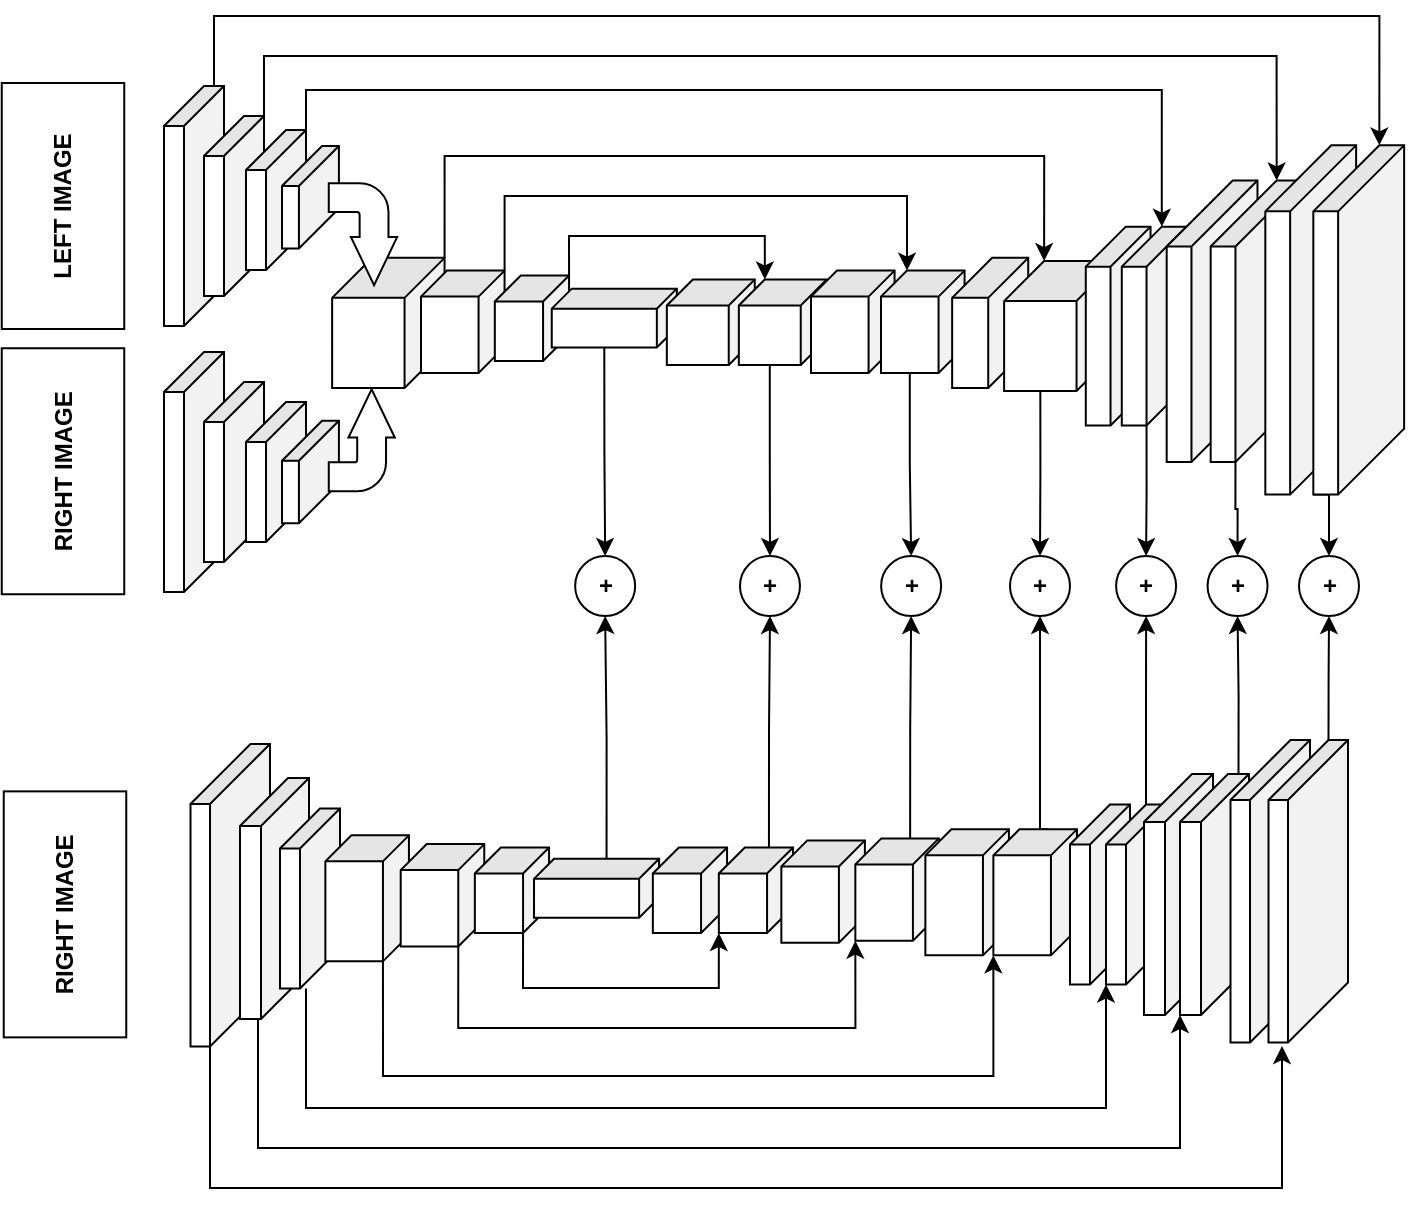 <mxfile version="16.5.3" type="github">
  <diagram id="XJV9W_cmDKWi7Rnc3LGd" name="Page-1">
    <mxGraphModel dx="1364" dy="619" grid="1" gridSize="10" guides="1" tooltips="1" connect="1" arrows="1" fold="1" page="1" pageScale="1" pageWidth="850" pageHeight="1100" math="0" shadow="0">
      <root>
        <mxCell id="0" />
        <mxCell id="1" parent="0" />
        <mxCell id="3e6isMqfdNkGdxpLTALY-46" style="edgeStyle=orthogonalEdgeStyle;rounded=0;orthogonalLoop=1;jettySize=auto;html=1;exitX=0;exitY=0;exitDx=0;exitDy=5.0;exitPerimeter=0;entryX=0;entryY=0;entryDx=0;entryDy=12.4;entryPerimeter=0;" edge="1" parent="1" source="ripQ546PBSJGRs5OGgcQ-14" target="j10uJciGInbWVbVoU815-24">
          <mxGeometry relative="1" as="geometry">
            <Array as="points">
              <mxPoint x="187" y="90" />
              <mxPoint x="770" y="90" />
            </Array>
          </mxGeometry>
        </mxCell>
        <mxCell id="ripQ546PBSJGRs5OGgcQ-14" value="" style="shape=cube;whiteSpace=wrap;html=1;boundedLbl=1;backgroundOutline=1;darkOpacity=0.05;darkOpacity2=0.1;rotation=90;" parent="1" vertex="1">
          <mxGeometry x="117" y="170" width="120" height="30" as="geometry" />
        </mxCell>
        <mxCell id="3e6isMqfdNkGdxpLTALY-47" style="edgeStyle=orthogonalEdgeStyle;rounded=0;orthogonalLoop=1;jettySize=auto;html=1;exitX=0;exitY=0;exitDx=0;exitDy=0;exitPerimeter=0;entryX=0;entryY=0;entryDx=0;entryDy=12.4;entryPerimeter=0;" edge="1" parent="1" source="ripQ546PBSJGRs5OGgcQ-15" target="j10uJciGInbWVbVoU815-22">
          <mxGeometry relative="1" as="geometry">
            <Array as="points">
              <mxPoint x="212" y="110" />
              <mxPoint x="718" y="110" />
            </Array>
          </mxGeometry>
        </mxCell>
        <mxCell id="ripQ546PBSJGRs5OGgcQ-15" value="" style="shape=cube;whiteSpace=wrap;html=1;boundedLbl=1;backgroundOutline=1;darkOpacity=0.05;darkOpacity2=0.1;rotation=90;" parent="1" vertex="1">
          <mxGeometry x="152" y="170" width="90" height="30" as="geometry" />
        </mxCell>
        <mxCell id="qjHNvClsbBAqryhqXB2U-27" style="edgeStyle=orthogonalEdgeStyle;rounded=0;orthogonalLoop=1;jettySize=auto;html=1;exitX=0;exitY=0;exitDx=0;exitDy=0;exitPerimeter=0;entryX=0;entryY=0;entryDx=0;entryDy=12.37;entryPerimeter=0;" parent="1" source="ripQ546PBSJGRs5OGgcQ-16" target="j10uJciGInbWVbVoU815-20" edge="1">
          <mxGeometry relative="1" as="geometry">
            <mxPoint x="710" y="150" as="targetPoint" />
          </mxGeometry>
        </mxCell>
        <mxCell id="ripQ546PBSJGRs5OGgcQ-16" value="" style="shape=cube;whiteSpace=wrap;html=1;boundedLbl=1;backgroundOutline=1;darkOpacity=0.05;darkOpacity2=0.1;rotation=90;" parent="1" vertex="1">
          <mxGeometry x="183" y="167" width="70" height="30" as="geometry" />
        </mxCell>
        <mxCell id="ripQ546PBSJGRs5OGgcQ-17" value="" style="shape=cube;whiteSpace=wrap;html=1;boundedLbl=1;backgroundOutline=1;darkOpacity=0.05;darkOpacity2=0.1;rotation=90;" parent="1" vertex="1">
          <mxGeometry x="117" y="303" width="120" height="30" as="geometry" />
        </mxCell>
        <mxCell id="ripQ546PBSJGRs5OGgcQ-18" value="" style="shape=cube;whiteSpace=wrap;html=1;boundedLbl=1;backgroundOutline=1;darkOpacity=0.05;darkOpacity2=0.1;rotation=90;" parent="1" vertex="1">
          <mxGeometry x="152" y="303" width="90" height="30" as="geometry" />
        </mxCell>
        <mxCell id="ripQ546PBSJGRs5OGgcQ-19" value="" style="shape=cube;whiteSpace=wrap;html=1;boundedLbl=1;backgroundOutline=1;darkOpacity=0.05;darkOpacity2=0.1;rotation=90;" parent="1" vertex="1">
          <mxGeometry x="183" y="303" width="70" height="30" as="geometry" />
        </mxCell>
        <mxCell id="gHIy9yLXrVZsT-g1AwRH-1" value="" style="shape=cube;whiteSpace=wrap;html=1;boundedLbl=1;backgroundOutline=1;darkOpacity=0.05;darkOpacity2=0.1;rotation=90;" parent="1" vertex="1">
          <mxGeometry x="209.61" y="166.41" width="51.25" height="28.45" as="geometry" />
        </mxCell>
        <mxCell id="gHIy9yLXrVZsT-g1AwRH-2" value="" style="shape=cube;whiteSpace=wrap;html=1;boundedLbl=1;backgroundOutline=1;darkOpacity=0.05;darkOpacity2=0.1;rotation=90;" parent="1" vertex="1">
          <mxGeometry x="209.61" y="303.78" width="51.25" height="28.45" as="geometry" />
        </mxCell>
        <mxCell id="gHIy9yLXrVZsT-g1AwRH-4" value="&lt;b&gt;LEFT IMAGE&lt;/b&gt;" style="rounded=0;whiteSpace=wrap;html=1;rotation=-90;" parent="1" vertex="1">
          <mxGeometry x="50" y="154.38" width="123" height="61.25" as="geometry" />
        </mxCell>
        <mxCell id="gHIy9yLXrVZsT-g1AwRH-5" value="&lt;b&gt;RIGHT IMAGE&lt;/b&gt;" style="rounded=0;whiteSpace=wrap;html=1;rotation=-90;" parent="1" vertex="1">
          <mxGeometry x="50" y="287" width="123" height="61.25" as="geometry" />
        </mxCell>
        <mxCell id="3e6isMqfdNkGdxpLTALY-48" style="edgeStyle=orthogonalEdgeStyle;rounded=0;orthogonalLoop=1;jettySize=auto;html=1;exitX=0;exitY=0;exitDx=0;exitDy=0;exitPerimeter=0;entryX=0;entryY=0;entryDx=0;entryDy=36.21;entryPerimeter=0;" edge="1" parent="1" source="gHIy9yLXrVZsT-g1AwRH-6" target="j10uJciGInbWVbVoU815-18">
          <mxGeometry relative="1" as="geometry">
            <Array as="points">
              <mxPoint x="302" y="160" />
              <mxPoint x="602" y="160" />
            </Array>
          </mxGeometry>
        </mxCell>
        <mxCell id="gHIy9yLXrVZsT-g1AwRH-6" value="" style="shape=cube;whiteSpace=wrap;html=1;boundedLbl=1;backgroundOutline=1;darkOpacity=0.05;darkOpacity2=0.1;rotation=90;" parent="1" vertex="1">
          <mxGeometry x="241.67" y="215.33" width="65.01" height="56.21" as="geometry" />
        </mxCell>
        <mxCell id="gHIy9yLXrVZsT-g1AwRH-16" value="" style="html=1;shadow=0;dashed=0;align=center;verticalAlign=middle;shape=mxgraph.arrows2.bendArrow;dy=7.21;dx=24.16;notch=0;arrowHead=23.15;rounded=1;rotation=90;" parent="1" vertex="1">
          <mxGeometry x="236" y="182" width="50.99" height="34.21" as="geometry" />
        </mxCell>
        <mxCell id="j10uJciGInbWVbVoU815-2" value="" style="html=1;shadow=0;dashed=0;align=center;verticalAlign=middle;shape=mxgraph.arrows2.bendArrow;dy=7.21;dx=24.16;notch=0;arrowHead=23.15;rounded=1;rotation=-90;flipV=1;" parent="1" vertex="1">
          <mxGeometry x="235.39" y="285.61" width="50.99" height="33" as="geometry" />
        </mxCell>
        <mxCell id="3e6isMqfdNkGdxpLTALY-1" style="edgeStyle=orthogonalEdgeStyle;rounded=0;orthogonalLoop=1;jettySize=auto;html=1;exitX=0;exitY=0;exitDx=0;exitDy=0;exitPerimeter=0;entryX=0;entryY=0;entryDx=0;entryDy=28.78;entryPerimeter=0;" edge="1" parent="1" source="j10uJciGInbWVbVoU815-4" target="j10uJciGInbWVbVoU815-15">
          <mxGeometry relative="1" as="geometry">
            <Array as="points">
              <mxPoint x="332" y="180" />
              <mxPoint x="534" y="180" />
            </Array>
          </mxGeometry>
        </mxCell>
        <mxCell id="j10uJciGInbWVbVoU815-4" value="" style="shape=cube;whiteSpace=wrap;html=1;boundedLbl=1;backgroundOutline=1;darkOpacity=0.05;darkOpacity2=0.1;rotation=90;size=13;" parent="1" vertex="1">
          <mxGeometry x="285.82" y="221.99" width="51.15" height="41.78" as="geometry" />
        </mxCell>
        <mxCell id="3e6isMqfdNkGdxpLTALY-2" style="edgeStyle=orthogonalEdgeStyle;rounded=0;orthogonalLoop=1;jettySize=auto;html=1;exitX=0;exitY=0;exitDx=0;exitDy=0;exitPerimeter=0;entryX=0;entryY=0;entryDx=0;entryDy=30.95;entryPerimeter=0;" edge="1" parent="1" source="j10uJciGInbWVbVoU815-6" target="j10uJciGInbWVbVoU815-12">
          <mxGeometry relative="1" as="geometry">
            <Array as="points">
              <mxPoint x="364" y="200" />
              <mxPoint x="462" y="200" />
            </Array>
          </mxGeometry>
        </mxCell>
        <mxCell id="j10uJciGInbWVbVoU815-6" value="" style="shape=cube;whiteSpace=wrap;html=1;boundedLbl=1;backgroundOutline=1;darkOpacity=0.05;darkOpacity2=0.1;rotation=90;size=13;" parent="1" vertex="1">
          <mxGeometry x="324.57" y="222.56" width="42.81" height="37.11" as="geometry" />
        </mxCell>
        <mxCell id="3e6isMqfdNkGdxpLTALY-34" style="edgeStyle=orthogonalEdgeStyle;rounded=0;orthogonalLoop=1;jettySize=auto;html=1;exitX=0;exitY=0;exitDx=29.43;exitDy=36.27;exitPerimeter=0;entryX=0.5;entryY=0;entryDx=0;entryDy=0;" edge="1" parent="1" source="j10uJciGInbWVbVoU815-8" target="3e6isMqfdNkGdxpLTALY-8">
          <mxGeometry relative="1" as="geometry" />
        </mxCell>
        <mxCell id="j10uJciGInbWVbVoU815-8" value="" style="shape=cube;whiteSpace=wrap;html=1;boundedLbl=1;backgroundOutline=1;darkOpacity=0.05;darkOpacity2=0.1;rotation=90;size=10;" parent="1" vertex="1">
          <mxGeometry x="372.44" y="209.77" width="29.43" height="62.54" as="geometry" />
        </mxCell>
        <mxCell id="j10uJciGInbWVbVoU815-9" value="" style="shape=cube;whiteSpace=wrap;html=1;boundedLbl=1;backgroundOutline=1;darkOpacity=0.05;darkOpacity2=0.1;rotation=90;size=13;" parent="1" vertex="1">
          <mxGeometry x="413.99" y="221.14" width="42.81" height="43.95" as="geometry" />
        </mxCell>
        <mxCell id="3e6isMqfdNkGdxpLTALY-21" style="edgeStyle=orthogonalEdgeStyle;rounded=0;orthogonalLoop=1;jettySize=auto;html=1;exitX=0;exitY=0;exitDx=42.81;exitDy=28.475;exitPerimeter=0;entryX=0.5;entryY=0;entryDx=0;entryDy=0;" edge="1" parent="1" source="j10uJciGInbWVbVoU815-12" target="3e6isMqfdNkGdxpLTALY-20">
          <mxGeometry relative="1" as="geometry" />
        </mxCell>
        <mxCell id="j10uJciGInbWVbVoU815-12" value="" style="shape=cube;whiteSpace=wrap;html=1;boundedLbl=1;backgroundOutline=1;darkOpacity=0.05;darkOpacity2=0.1;rotation=90;size=13;" parent="1" vertex="1">
          <mxGeometry x="449.99" y="221.14" width="42.81" height="43.95" as="geometry" />
        </mxCell>
        <mxCell id="j10uJciGInbWVbVoU815-14" value="" style="shape=cube;whiteSpace=wrap;html=1;boundedLbl=1;backgroundOutline=1;darkOpacity=0.05;darkOpacity2=0.1;rotation=90;size=13;" parent="1" vertex="1">
          <mxGeometry x="480.82" y="221.99" width="51.15" height="41.78" as="geometry" />
        </mxCell>
        <mxCell id="3e6isMqfdNkGdxpLTALY-25" style="edgeStyle=orthogonalEdgeStyle;rounded=0;orthogonalLoop=1;jettySize=auto;html=1;exitX=0;exitY=0;exitDx=51.15;exitDy=27.39;exitPerimeter=0;entryX=0.5;entryY=0;entryDx=0;entryDy=0;" edge="1" parent="1" source="j10uJciGInbWVbVoU815-15" target="3e6isMqfdNkGdxpLTALY-23">
          <mxGeometry relative="1" as="geometry" />
        </mxCell>
        <mxCell id="j10uJciGInbWVbVoU815-15" value="" style="shape=cube;whiteSpace=wrap;html=1;boundedLbl=1;backgroundOutline=1;darkOpacity=0.05;darkOpacity2=0.1;rotation=90;size=13;" parent="1" vertex="1">
          <mxGeometry x="515.82" y="221.99" width="51.15" height="41.78" as="geometry" />
        </mxCell>
        <mxCell id="j10uJciGInbWVbVoU815-17" value="" style="shape=cube;whiteSpace=wrap;html=1;boundedLbl=1;backgroundOutline=1;darkOpacity=0.05;darkOpacity2=0.1;rotation=90;" parent="1" vertex="1">
          <mxGeometry x="542.59" y="224.42" width="65.01" height="38.04" as="geometry" />
        </mxCell>
        <mxCell id="3e6isMqfdNkGdxpLTALY-32" style="edgeStyle=orthogonalEdgeStyle;rounded=0;orthogonalLoop=1;jettySize=auto;html=1;exitX=0;exitY=0;exitDx=65.01;exitDy=38.105;exitPerimeter=0;entryX=0.5;entryY=0;entryDx=0;entryDy=0;" edge="1" parent="1" source="j10uJciGInbWVbVoU815-18" target="3e6isMqfdNkGdxpLTALY-28">
          <mxGeometry relative="1" as="geometry" />
        </mxCell>
        <mxCell id="j10uJciGInbWVbVoU815-18" value="" style="shape=cube;whiteSpace=wrap;html=1;boundedLbl=1;backgroundOutline=1;darkOpacity=0.05;darkOpacity2=0.1;rotation=90;" parent="1" vertex="1">
          <mxGeometry x="577.66" y="216.92" width="65.01" height="56.21" as="geometry" />
        </mxCell>
        <mxCell id="j10uJciGInbWVbVoU815-19" value="" style="shape=cube;whiteSpace=wrap;html=1;boundedLbl=1;backgroundOutline=1;darkOpacity=0.05;darkOpacity2=0.1;rotation=90;" parent="1" vertex="1">
          <mxGeometry x="589.38" y="228.84" width="99.4" height="32.37" as="geometry" />
        </mxCell>
        <mxCell id="3e6isMqfdNkGdxpLTALY-38" style="edgeStyle=orthogonalEdgeStyle;rounded=0;orthogonalLoop=1;jettySize=auto;html=1;exitX=0;exitY=0;exitDx=99.4;exitDy=20;exitPerimeter=0;entryX=0.5;entryY=0;entryDx=0;entryDy=0;" edge="1" parent="1" source="j10uJciGInbWVbVoU815-20" target="3e6isMqfdNkGdxpLTALY-35">
          <mxGeometry relative="1" as="geometry" />
        </mxCell>
        <mxCell id="j10uJciGInbWVbVoU815-20" value="" style="shape=cube;whiteSpace=wrap;html=1;boundedLbl=1;backgroundOutline=1;darkOpacity=0.05;darkOpacity2=0.1;rotation=90;" parent="1" vertex="1">
          <mxGeometry x="607.38" y="228.84" width="99.4" height="32.37" as="geometry" />
        </mxCell>
        <mxCell id="j10uJciGInbWVbVoU815-21" value="" style="shape=cube;whiteSpace=wrap;html=1;boundedLbl=1;backgroundOutline=1;darkOpacity=0.05;darkOpacity2=0.1;rotation=90;size=33;" parent="1" vertex="1">
          <mxGeometry x="615.67" y="219.91" width="140.74" height="45.4" as="geometry" />
        </mxCell>
        <mxCell id="3e6isMqfdNkGdxpLTALY-41" style="edgeStyle=orthogonalEdgeStyle;rounded=0;orthogonalLoop=1;jettySize=auto;html=1;exitX=0;exitY=0;exitDx=140.74;exitDy=33;exitPerimeter=0;entryX=0.5;entryY=0;entryDx=0;entryDy=0;" edge="1" parent="1" source="j10uJciGInbWVbVoU815-22" target="3e6isMqfdNkGdxpLTALY-36">
          <mxGeometry relative="1" as="geometry" />
        </mxCell>
        <mxCell id="j10uJciGInbWVbVoU815-22" value="" style="shape=cube;whiteSpace=wrap;html=1;boundedLbl=1;backgroundOutline=1;darkOpacity=0.05;darkOpacity2=0.1;rotation=90;size=33;" parent="1" vertex="1">
          <mxGeometry x="637.67" y="219.91" width="140.74" height="45.4" as="geometry" />
        </mxCell>
        <mxCell id="j10uJciGInbWVbVoU815-23" value="" style="shape=cube;whiteSpace=wrap;html=1;boundedLbl=1;backgroundOutline=1;darkOpacity=0.05;darkOpacity2=0.1;rotation=90;size=33;" parent="1" vertex="1">
          <mxGeometry x="648.05" y="219.29" width="174.63" height="45.4" as="geometry" />
        </mxCell>
        <mxCell id="3e6isMqfdNkGdxpLTALY-42" style="edgeStyle=orthogonalEdgeStyle;rounded=0;orthogonalLoop=1;jettySize=auto;html=1;exitX=1;exitY=1;exitDx=0;exitDy=0;exitPerimeter=0;entryX=0.5;entryY=0;entryDx=0;entryDy=0;" edge="1" parent="1" source="j10uJciGInbWVbVoU815-24" target="3e6isMqfdNkGdxpLTALY-37">
          <mxGeometry relative="1" as="geometry" />
        </mxCell>
        <mxCell id="j10uJciGInbWVbVoU815-24" value="" style="shape=cube;whiteSpace=wrap;html=1;boundedLbl=1;backgroundOutline=1;darkOpacity=0.05;darkOpacity2=0.1;rotation=90;size=33;" parent="1" vertex="1">
          <mxGeometry x="672.05" y="219.29" width="174.63" height="45.4" as="geometry" />
        </mxCell>
        <mxCell id="qjHNvClsbBAqryhqXB2U-22" style="edgeStyle=orthogonalEdgeStyle;rounded=0;orthogonalLoop=1;jettySize=auto;html=1;exitX=0;exitY=0;exitDx=151.25;exitDy=30;exitPerimeter=0;" parent="1" source="qjHNvClsbBAqryhqXB2U-1" edge="1">
          <mxGeometry relative="1" as="geometry">
            <mxPoint x="721" y="605" as="targetPoint" />
            <Array as="points">
              <mxPoint x="185" y="676" />
              <mxPoint x="721" y="676" />
            </Array>
          </mxGeometry>
        </mxCell>
        <mxCell id="qjHNvClsbBAqryhqXB2U-1" value="" style="shape=cube;whiteSpace=wrap;html=1;boundedLbl=1;backgroundOutline=1;darkOpacity=0.05;darkOpacity2=0.1;rotation=90;size=30;" parent="1" vertex="1">
          <mxGeometry x="119.5" y="509.75" width="151.25" height="39.75" as="geometry" />
        </mxCell>
        <mxCell id="3e6isMqfdNkGdxpLTALY-3" style="edgeStyle=orthogonalEdgeStyle;rounded=0;orthogonalLoop=1;jettySize=auto;html=1;exitX=0;exitY=0;exitDx=120.5;exitDy=24;exitPerimeter=0;entryX=1;entryY=1;entryDx=0;entryDy=0;entryPerimeter=0;" edge="1" parent="1" source="qjHNvClsbBAqryhqXB2U-2" target="qjHNvClsbBAqryhqXB2U-19">
          <mxGeometry relative="1" as="geometry">
            <Array as="points">
              <mxPoint x="209" y="656" />
              <mxPoint x="670" y="656" />
            </Array>
          </mxGeometry>
        </mxCell>
        <mxCell id="qjHNvClsbBAqryhqXB2U-2" value="" style="shape=cube;whiteSpace=wrap;html=1;boundedLbl=1;backgroundOutline=1;darkOpacity=0.05;darkOpacity2=0.1;rotation=90;size=24;" parent="1" vertex="1">
          <mxGeometry x="157" y="514" width="120.5" height="34.5" as="geometry" />
        </mxCell>
        <mxCell id="3e6isMqfdNkGdxpLTALY-4" style="edgeStyle=orthogonalEdgeStyle;rounded=0;orthogonalLoop=1;jettySize=auto;html=1;exitX=0;exitY=0;exitDx=90;exitDy=20;exitPerimeter=0;entryX=1;entryY=1;entryDx=0;entryDy=0;entryPerimeter=0;" edge="1" parent="1" target="qjHNvClsbBAqryhqXB2U-17">
          <mxGeometry relative="1" as="geometry">
            <mxPoint x="233" y="576.25" as="sourcePoint" />
            <Array as="points">
              <mxPoint x="233" y="636" />
              <mxPoint x="633" y="636" />
            </Array>
          </mxGeometry>
        </mxCell>
        <mxCell id="qjHNvClsbBAqryhqXB2U-3" value="" style="shape=cube;whiteSpace=wrap;html=1;boundedLbl=1;backgroundOutline=1;darkOpacity=0.05;darkOpacity2=0.1;rotation=90;" parent="1" vertex="1">
          <mxGeometry x="190" y="516.25" width="90" height="30" as="geometry" />
        </mxCell>
        <mxCell id="3e6isMqfdNkGdxpLTALY-45" style="edgeStyle=orthogonalEdgeStyle;rounded=0;orthogonalLoop=1;jettySize=auto;html=1;exitX=0;exitY=0;exitDx=63.0;exitDy=13;exitPerimeter=0;entryX=1;entryY=1;entryDx=0;entryDy=0;entryPerimeter=0;" edge="1" parent="1" source="qjHNvClsbBAqryhqXB2U-4" target="qjHNvClsbBAqryhqXB2U-15">
          <mxGeometry relative="1" as="geometry">
            <Array as="points">
              <mxPoint x="272" y="620" />
              <mxPoint x="577" y="620" />
            </Array>
          </mxGeometry>
        </mxCell>
        <mxCell id="qjHNvClsbBAqryhqXB2U-4" value="" style="shape=cube;whiteSpace=wrap;html=1;boundedLbl=1;backgroundOutline=1;darkOpacity=0.05;darkOpacity2=0.1;rotation=90;size=13;" parent="1" vertex="1">
          <mxGeometry x="232.08" y="510.29" width="63" height="41.78" as="geometry" />
        </mxCell>
        <mxCell id="3e6isMqfdNkGdxpLTALY-6" style="edgeStyle=orthogonalEdgeStyle;rounded=0;orthogonalLoop=1;jettySize=auto;html=1;exitX=0;exitY=0;exitDx=51.15;exitDy=13;exitPerimeter=0;entryX=1;entryY=1;entryDx=0;entryDy=0;entryPerimeter=0;" edge="1" parent="1" source="qjHNvClsbBAqryhqXB2U-5" target="qjHNvClsbBAqryhqXB2U-13">
          <mxGeometry relative="1" as="geometry">
            <Array as="points">
              <mxPoint x="309" y="596" />
              <mxPoint x="507" y="596" />
            </Array>
          </mxGeometry>
        </mxCell>
        <mxCell id="qjHNvClsbBAqryhqXB2U-5" value="" style="shape=cube;whiteSpace=wrap;html=1;boundedLbl=1;backgroundOutline=1;darkOpacity=0.05;darkOpacity2=0.1;rotation=90;size=13;" parent="1" vertex="1">
          <mxGeometry x="275.67" y="508.73" width="51.15" height="41.78" as="geometry" />
        </mxCell>
        <mxCell id="3e6isMqfdNkGdxpLTALY-7" style="edgeStyle=orthogonalEdgeStyle;rounded=0;orthogonalLoop=1;jettySize=auto;html=1;exitX=0;exitY=0;exitDx=42.81;exitDy=13;exitPerimeter=0;entryX=1;entryY=1;entryDx=0;entryDy=0;entryPerimeter=0;" edge="1" parent="1" source="qjHNvClsbBAqryhqXB2U-6" target="qjHNvClsbBAqryhqXB2U-10">
          <mxGeometry relative="1" as="geometry">
            <Array as="points">
              <mxPoint x="342" y="576" />
              <mxPoint x="439" y="576" />
            </Array>
          </mxGeometry>
        </mxCell>
        <mxCell id="qjHNvClsbBAqryhqXB2U-6" value="" style="shape=cube;whiteSpace=wrap;html=1;boundedLbl=1;backgroundOutline=1;darkOpacity=0.05;darkOpacity2=0.1;rotation=90;size=13;" parent="1" vertex="1">
          <mxGeometry x="314.57" y="508.56" width="42.81" height="37.11" as="geometry" />
        </mxCell>
        <mxCell id="3e6isMqfdNkGdxpLTALY-33" style="edgeStyle=orthogonalEdgeStyle;rounded=0;orthogonalLoop=1;jettySize=auto;html=1;exitX=0;exitY=0;exitDx=0;exitDy=26.27;exitPerimeter=0;entryX=0.5;entryY=1;entryDx=0;entryDy=0;" edge="1" parent="1" source="qjHNvClsbBAqryhqXB2U-7" target="3e6isMqfdNkGdxpLTALY-8">
          <mxGeometry relative="1" as="geometry" />
        </mxCell>
        <mxCell id="qjHNvClsbBAqryhqXB2U-7" value="" style="shape=cube;whiteSpace=wrap;html=1;boundedLbl=1;backgroundOutline=1;darkOpacity=0.05;darkOpacity2=0.1;rotation=90;size=10;" parent="1" vertex="1">
          <mxGeometry x="363.57" y="494.84" width="29.43" height="62.54" as="geometry" />
        </mxCell>
        <mxCell id="qjHNvClsbBAqryhqXB2U-8" value="&lt;b&gt;RIGHT IMAGE&lt;/b&gt;" style="rounded=0;whiteSpace=wrap;html=1;rotation=-90;" parent="1" vertex="1">
          <mxGeometry x="51" y="508.56" width="123" height="61.25" as="geometry" />
        </mxCell>
        <mxCell id="qjHNvClsbBAqryhqXB2U-9" value="" style="shape=cube;whiteSpace=wrap;html=1;boundedLbl=1;backgroundOutline=1;darkOpacity=0.05;darkOpacity2=0.1;rotation=90;size=13;" parent="1" vertex="1">
          <mxGeometry x="403.57" y="508.56" width="42.81" height="37.11" as="geometry" />
        </mxCell>
        <mxCell id="3e6isMqfdNkGdxpLTALY-22" style="edgeStyle=orthogonalEdgeStyle;rounded=0;orthogonalLoop=1;jettySize=auto;html=1;exitX=0;exitY=0;exitDx=0;exitDy=12.055;exitPerimeter=0;entryX=0.5;entryY=1;entryDx=0;entryDy=0;" edge="1" parent="1" source="qjHNvClsbBAqryhqXB2U-10" target="3e6isMqfdNkGdxpLTALY-20">
          <mxGeometry relative="1" as="geometry" />
        </mxCell>
        <mxCell id="qjHNvClsbBAqryhqXB2U-10" value="" style="shape=cube;whiteSpace=wrap;html=1;boundedLbl=1;backgroundOutline=1;darkOpacity=0.05;darkOpacity2=0.1;rotation=90;size=13;" parent="1" vertex="1">
          <mxGeometry x="436.57" y="508.56" width="42.81" height="37.11" as="geometry" />
        </mxCell>
        <mxCell id="qjHNvClsbBAqryhqXB2U-12" value="" style="shape=cube;whiteSpace=wrap;html=1;boundedLbl=1;backgroundOutline=1;darkOpacity=0.05;darkOpacity2=0.1;rotation=90;size=13;" parent="1" vertex="1">
          <mxGeometry x="465.99" y="506.89" width="51.15" height="41.78" as="geometry" />
        </mxCell>
        <mxCell id="3e6isMqfdNkGdxpLTALY-24" style="edgeStyle=orthogonalEdgeStyle;rounded=0;orthogonalLoop=1;jettySize=auto;html=1;exitX=0;exitY=0;exitDx=0;exitDy=14.39;exitPerimeter=0;" edge="1" parent="1" source="qjHNvClsbBAqryhqXB2U-13" target="3e6isMqfdNkGdxpLTALY-23">
          <mxGeometry relative="1" as="geometry" />
        </mxCell>
        <mxCell id="qjHNvClsbBAqryhqXB2U-13" value="" style="shape=cube;whiteSpace=wrap;html=1;boundedLbl=1;backgroundOutline=1;darkOpacity=0.05;darkOpacity2=0.1;rotation=90;size=13;" parent="1" vertex="1">
          <mxGeometry x="502.99" y="505.89" width="51.15" height="41.78" as="geometry" />
        </mxCell>
        <mxCell id="qjHNvClsbBAqryhqXB2U-14" value="" style="shape=cube;whiteSpace=wrap;html=1;boundedLbl=1;backgroundOutline=1;darkOpacity=0.05;darkOpacity2=0.1;rotation=90;size=13;" parent="1" vertex="1">
          <mxGeometry x="532.08" y="507.29" width="63" height="41.78" as="geometry" />
        </mxCell>
        <mxCell id="3e6isMqfdNkGdxpLTALY-44" style="edgeStyle=orthogonalEdgeStyle;rounded=0;orthogonalLoop=1;jettySize=auto;html=1;exitX=0;exitY=0;exitDx=0;exitDy=14.39;exitPerimeter=0;entryX=0.5;entryY=1;entryDx=0;entryDy=0;" edge="1" parent="1" source="qjHNvClsbBAqryhqXB2U-15" target="3e6isMqfdNkGdxpLTALY-28">
          <mxGeometry relative="1" as="geometry">
            <Array as="points">
              <mxPoint x="600" y="497" />
            </Array>
          </mxGeometry>
        </mxCell>
        <mxCell id="qjHNvClsbBAqryhqXB2U-15" value="" style="shape=cube;whiteSpace=wrap;html=1;boundedLbl=1;backgroundOutline=1;darkOpacity=0.05;darkOpacity2=0.1;rotation=90;size=13;" parent="1" vertex="1">
          <mxGeometry x="566.08" y="507.29" width="63" height="41.78" as="geometry" />
        </mxCell>
        <mxCell id="qjHNvClsbBAqryhqXB2U-16" value="" style="shape=cube;whiteSpace=wrap;html=1;boundedLbl=1;backgroundOutline=1;darkOpacity=0.05;darkOpacity2=0.1;rotation=90;" parent="1" vertex="1">
          <mxGeometry x="585" y="514.25" width="90" height="30" as="geometry" />
        </mxCell>
        <mxCell id="3e6isMqfdNkGdxpLTALY-39" style="edgeStyle=orthogonalEdgeStyle;rounded=0;orthogonalLoop=1;jettySize=auto;html=1;exitX=0;exitY=0;exitDx=0;exitDy=10.0;exitPerimeter=0;entryX=0.5;entryY=1;entryDx=0;entryDy=0;" edge="1" parent="1" source="qjHNvClsbBAqryhqXB2U-17" target="3e6isMqfdNkGdxpLTALY-35">
          <mxGeometry relative="1" as="geometry" />
        </mxCell>
        <mxCell id="qjHNvClsbBAqryhqXB2U-17" value="" style="shape=cube;whiteSpace=wrap;html=1;boundedLbl=1;backgroundOutline=1;darkOpacity=0.05;darkOpacity2=0.1;rotation=90;" parent="1" vertex="1">
          <mxGeometry x="603" y="514.25" width="90" height="30" as="geometry" />
        </mxCell>
        <mxCell id="qjHNvClsbBAqryhqXB2U-18" value="" style="shape=cube;whiteSpace=wrap;html=1;boundedLbl=1;backgroundOutline=1;darkOpacity=0.05;darkOpacity2=0.1;rotation=90;size=24;" parent="1" vertex="1">
          <mxGeometry x="609" y="512" width="120.5" height="34.5" as="geometry" />
        </mxCell>
        <mxCell id="3e6isMqfdNkGdxpLTALY-40" style="edgeStyle=orthogonalEdgeStyle;rounded=0;orthogonalLoop=1;jettySize=auto;html=1;exitX=0;exitY=0;exitDx=0;exitDy=5.25;exitPerimeter=0;entryX=0.5;entryY=1;entryDx=0;entryDy=0;" edge="1" parent="1" source="qjHNvClsbBAqryhqXB2U-19" target="3e6isMqfdNkGdxpLTALY-36">
          <mxGeometry relative="1" as="geometry" />
        </mxCell>
        <mxCell id="qjHNvClsbBAqryhqXB2U-19" value="" style="shape=cube;whiteSpace=wrap;html=1;boundedLbl=1;backgroundOutline=1;darkOpacity=0.05;darkOpacity2=0.1;rotation=90;size=24;" parent="1" vertex="1">
          <mxGeometry x="627" y="512" width="120.5" height="34.5" as="geometry" />
        </mxCell>
        <mxCell id="qjHNvClsbBAqryhqXB2U-20" value="" style="shape=cube;whiteSpace=wrap;html=1;boundedLbl=1;backgroundOutline=1;darkOpacity=0.05;darkOpacity2=0.1;rotation=90;size=30;" parent="1" vertex="1">
          <mxGeometry x="639.5" y="507.75" width="151.25" height="39.75" as="geometry" />
        </mxCell>
        <mxCell id="3e6isMqfdNkGdxpLTALY-43" style="edgeStyle=orthogonalEdgeStyle;rounded=0;orthogonalLoop=1;jettySize=auto;html=1;exitX=0;exitY=0;exitDx=0;exitDy=9.75;exitPerimeter=0;entryX=0.5;entryY=1;entryDx=0;entryDy=0;" edge="1" parent="1" source="qjHNvClsbBAqryhqXB2U-21" target="3e6isMqfdNkGdxpLTALY-37">
          <mxGeometry relative="1" as="geometry" />
        </mxCell>
        <mxCell id="qjHNvClsbBAqryhqXB2U-21" value="" style="shape=cube;whiteSpace=wrap;html=1;boundedLbl=1;backgroundOutline=1;darkOpacity=0.05;darkOpacity2=0.1;rotation=90;size=30;" parent="1" vertex="1">
          <mxGeometry x="658.5" y="507.75" width="151.25" height="39.75" as="geometry" />
        </mxCell>
        <mxCell id="3e6isMqfdNkGdxpLTALY-8" value="&lt;b&gt;+&lt;/b&gt;" style="ellipse;whiteSpace=wrap;html=1;aspect=fixed;" vertex="1" parent="1">
          <mxGeometry x="367.57" y="360" width="30" height="30" as="geometry" />
        </mxCell>
        <mxCell id="3e6isMqfdNkGdxpLTALY-20" value="&lt;b&gt;+&lt;/b&gt;" style="ellipse;whiteSpace=wrap;html=1;aspect=fixed;" vertex="1" parent="1">
          <mxGeometry x="449.99" y="360" width="30" height="30" as="geometry" />
        </mxCell>
        <mxCell id="3e6isMqfdNkGdxpLTALY-23" value="&lt;b&gt;+&lt;/b&gt;" style="ellipse;whiteSpace=wrap;html=1;aspect=fixed;" vertex="1" parent="1">
          <mxGeometry x="520.57" y="360" width="30" height="30" as="geometry" />
        </mxCell>
        <mxCell id="3e6isMqfdNkGdxpLTALY-28" value="&lt;b&gt;+&lt;/b&gt;" style="ellipse;whiteSpace=wrap;html=1;aspect=fixed;" vertex="1" parent="1">
          <mxGeometry x="585.0" y="360" width="30" height="30" as="geometry" />
        </mxCell>
        <mxCell id="3e6isMqfdNkGdxpLTALY-35" value="&lt;b&gt;+&lt;/b&gt;" style="ellipse;whiteSpace=wrap;html=1;aspect=fixed;" vertex="1" parent="1">
          <mxGeometry x="638.05" y="360" width="30" height="30" as="geometry" />
        </mxCell>
        <mxCell id="3e6isMqfdNkGdxpLTALY-36" value="&lt;b&gt;+&lt;/b&gt;" style="ellipse;whiteSpace=wrap;html=1;aspect=fixed;" vertex="1" parent="1">
          <mxGeometry x="683.78" y="360" width="30" height="30" as="geometry" />
        </mxCell>
        <mxCell id="3e6isMqfdNkGdxpLTALY-37" value="&lt;b&gt;+&lt;/b&gt;" style="ellipse;whiteSpace=wrap;html=1;aspect=fixed;" vertex="1" parent="1">
          <mxGeometry x="729.5" y="360" width="30" height="30" as="geometry" />
        </mxCell>
      </root>
    </mxGraphModel>
  </diagram>
</mxfile>
